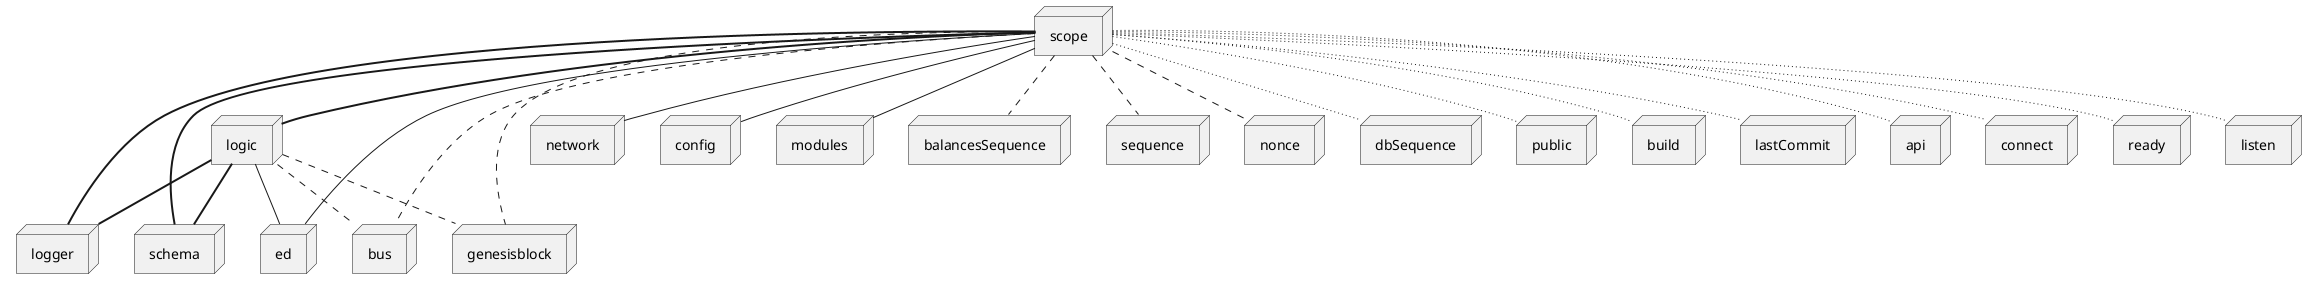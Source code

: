 @startuml

node scope
node logger
node logic
node schema
node network
node ed
node config
node modules
node bus
node balancesSequence
node genesisblock
node sequence
node nonce
node dbSequence
node public
node build
node lastCommit
node api
node connect
node ready
node listen
scope == logger
scope == logic
scope == schema
scope -- network
scope -- ed
scope -- config
scope -- modules
scope .. bus
scope .. balancesSequence
scope .. genesisblock
scope .. sequence
scope .. nonce
scope ~~ dbSequence
scope ~~ public
scope ~~ build
scope ~~ lastCommit
scope ~~ api
scope ~~ connect
scope ~~ ready
scope ~~ listen
logic .. bus
logic -- ed
logic .. genesisblock
logic == logger
logic == schema
@enduml
